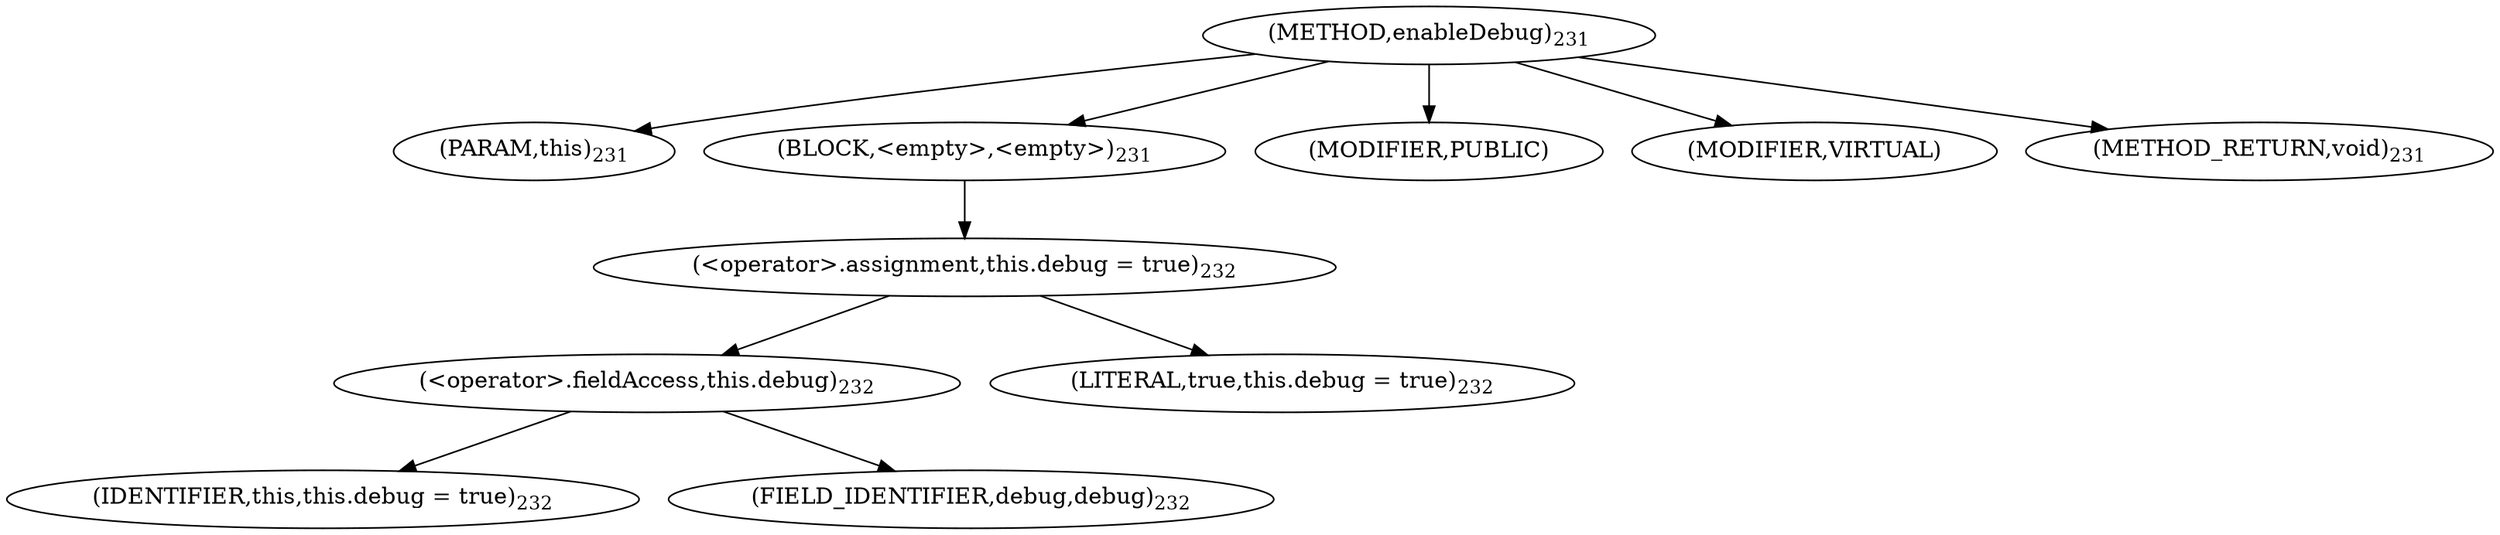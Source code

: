 digraph "enableDebug" {  
"604" [label = <(METHOD,enableDebug)<SUB>231</SUB>> ]
"31" [label = <(PARAM,this)<SUB>231</SUB>> ]
"605" [label = <(BLOCK,&lt;empty&gt;,&lt;empty&gt;)<SUB>231</SUB>> ]
"606" [label = <(&lt;operator&gt;.assignment,this.debug = true)<SUB>232</SUB>> ]
"607" [label = <(&lt;operator&gt;.fieldAccess,this.debug)<SUB>232</SUB>> ]
"30" [label = <(IDENTIFIER,this,this.debug = true)<SUB>232</SUB>> ]
"608" [label = <(FIELD_IDENTIFIER,debug,debug)<SUB>232</SUB>> ]
"609" [label = <(LITERAL,true,this.debug = true)<SUB>232</SUB>> ]
"610" [label = <(MODIFIER,PUBLIC)> ]
"611" [label = <(MODIFIER,VIRTUAL)> ]
"612" [label = <(METHOD_RETURN,void)<SUB>231</SUB>> ]
  "604" -> "31" 
  "604" -> "605" 
  "604" -> "610" 
  "604" -> "611" 
  "604" -> "612" 
  "605" -> "606" 
  "606" -> "607" 
  "606" -> "609" 
  "607" -> "30" 
  "607" -> "608" 
}
